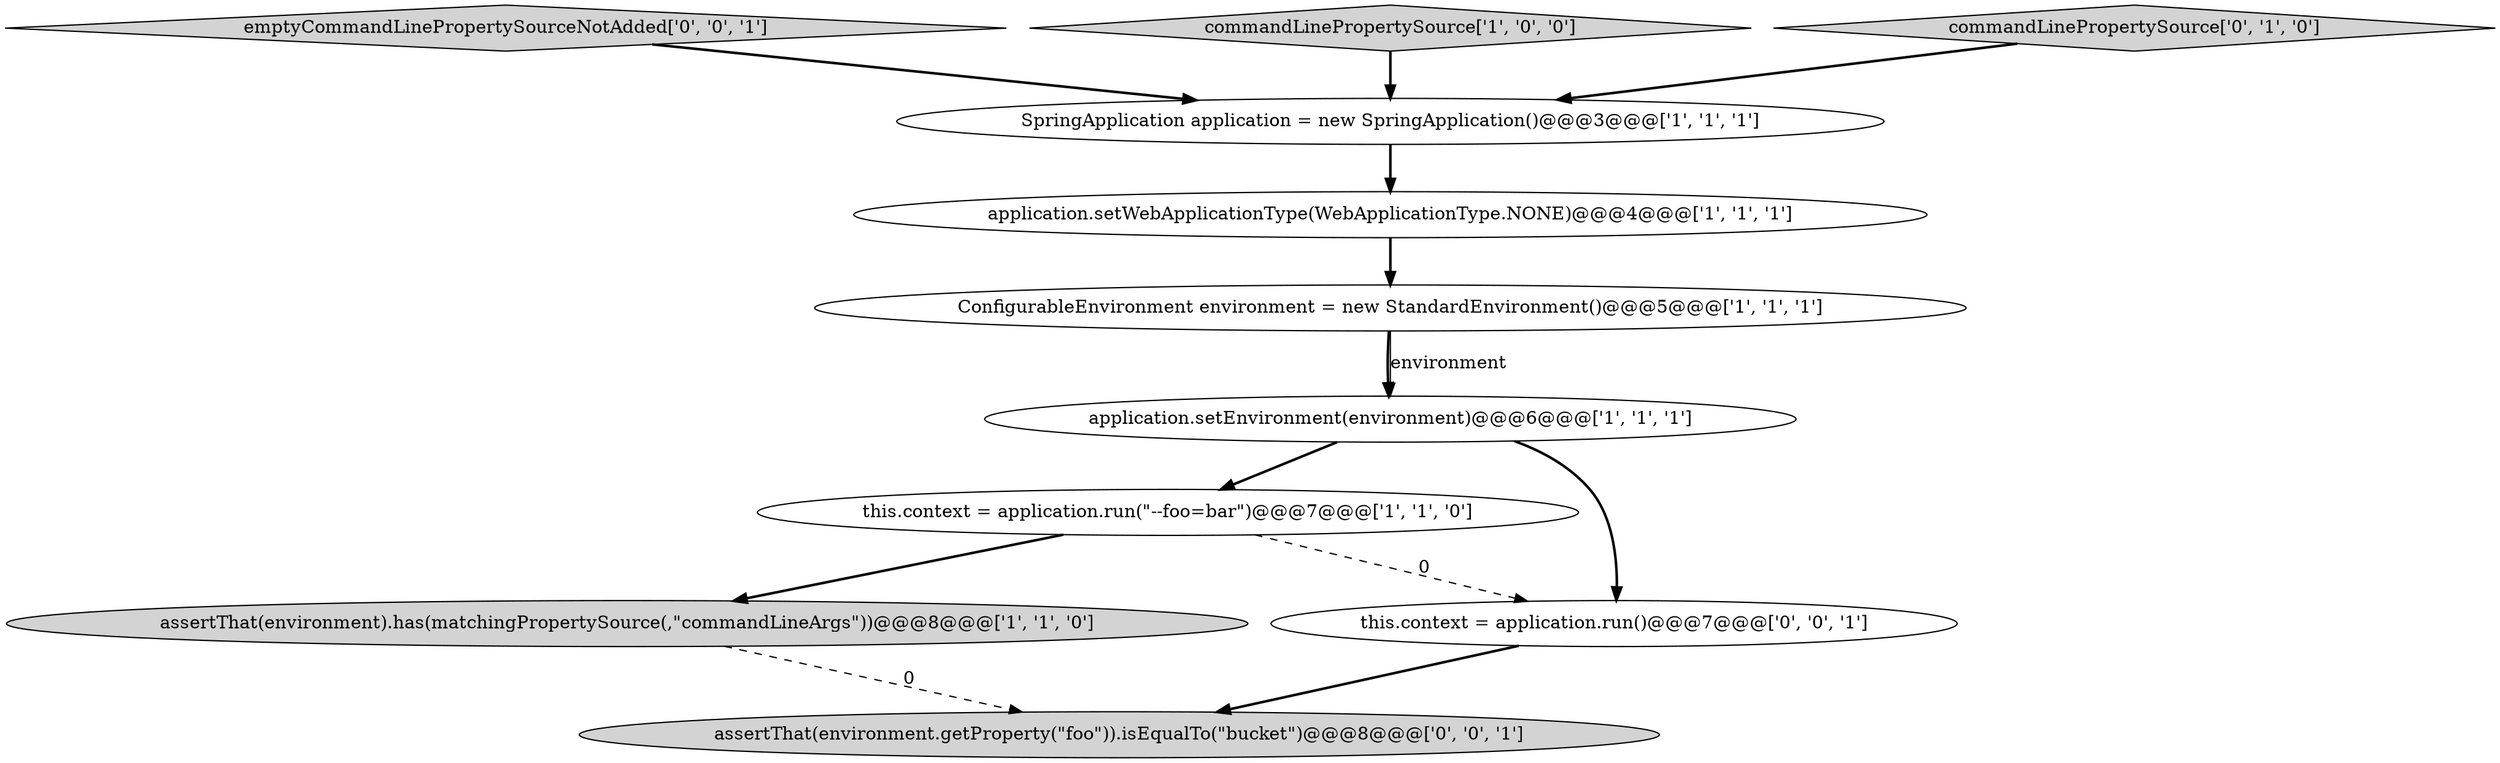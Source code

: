 digraph {
1 [style = filled, label = "application.setEnvironment(environment)@@@6@@@['1', '1', '1']", fillcolor = white, shape = ellipse image = "AAA0AAABBB1BBB"];
6 [style = filled, label = "ConfigurableEnvironment environment = new StandardEnvironment()@@@5@@@['1', '1', '1']", fillcolor = white, shape = ellipse image = "AAA0AAABBB1BBB"];
4 [style = filled, label = "this.context = application.run(\"--foo=bar\")@@@7@@@['1', '1', '0']", fillcolor = white, shape = ellipse image = "AAA0AAABBB1BBB"];
5 [style = filled, label = "SpringApplication application = new SpringApplication()@@@3@@@['1', '1', '1']", fillcolor = white, shape = ellipse image = "AAA0AAABBB1BBB"];
3 [style = filled, label = "assertThat(environment).has(matchingPropertySource(,\"commandLineArgs\"))@@@8@@@['1', '1', '0']", fillcolor = lightgray, shape = ellipse image = "AAA0AAABBB1BBB"];
10 [style = filled, label = "emptyCommandLinePropertySourceNotAdded['0', '0', '1']", fillcolor = lightgray, shape = diamond image = "AAA0AAABBB3BBB"];
8 [style = filled, label = "assertThat(environment.getProperty(\"foo\")).isEqualTo(\"bucket\")@@@8@@@['0', '0', '1']", fillcolor = lightgray, shape = ellipse image = "AAA0AAABBB3BBB"];
0 [style = filled, label = "commandLinePropertySource['1', '0', '0']", fillcolor = lightgray, shape = diamond image = "AAA0AAABBB1BBB"];
9 [style = filled, label = "this.context = application.run()@@@7@@@['0', '0', '1']", fillcolor = white, shape = ellipse image = "AAA0AAABBB3BBB"];
2 [style = filled, label = "application.setWebApplicationType(WebApplicationType.NONE)@@@4@@@['1', '1', '1']", fillcolor = white, shape = ellipse image = "AAA0AAABBB1BBB"];
7 [style = filled, label = "commandLinePropertySource['0', '1', '0']", fillcolor = lightgray, shape = diamond image = "AAA0AAABBB2BBB"];
3->8 [style = dashed, label="0"];
6->1 [style = bold, label=""];
4->3 [style = bold, label=""];
4->9 [style = dashed, label="0"];
1->4 [style = bold, label=""];
5->2 [style = bold, label=""];
7->5 [style = bold, label=""];
6->1 [style = solid, label="environment"];
10->5 [style = bold, label=""];
9->8 [style = bold, label=""];
2->6 [style = bold, label=""];
1->9 [style = bold, label=""];
0->5 [style = bold, label=""];
}

